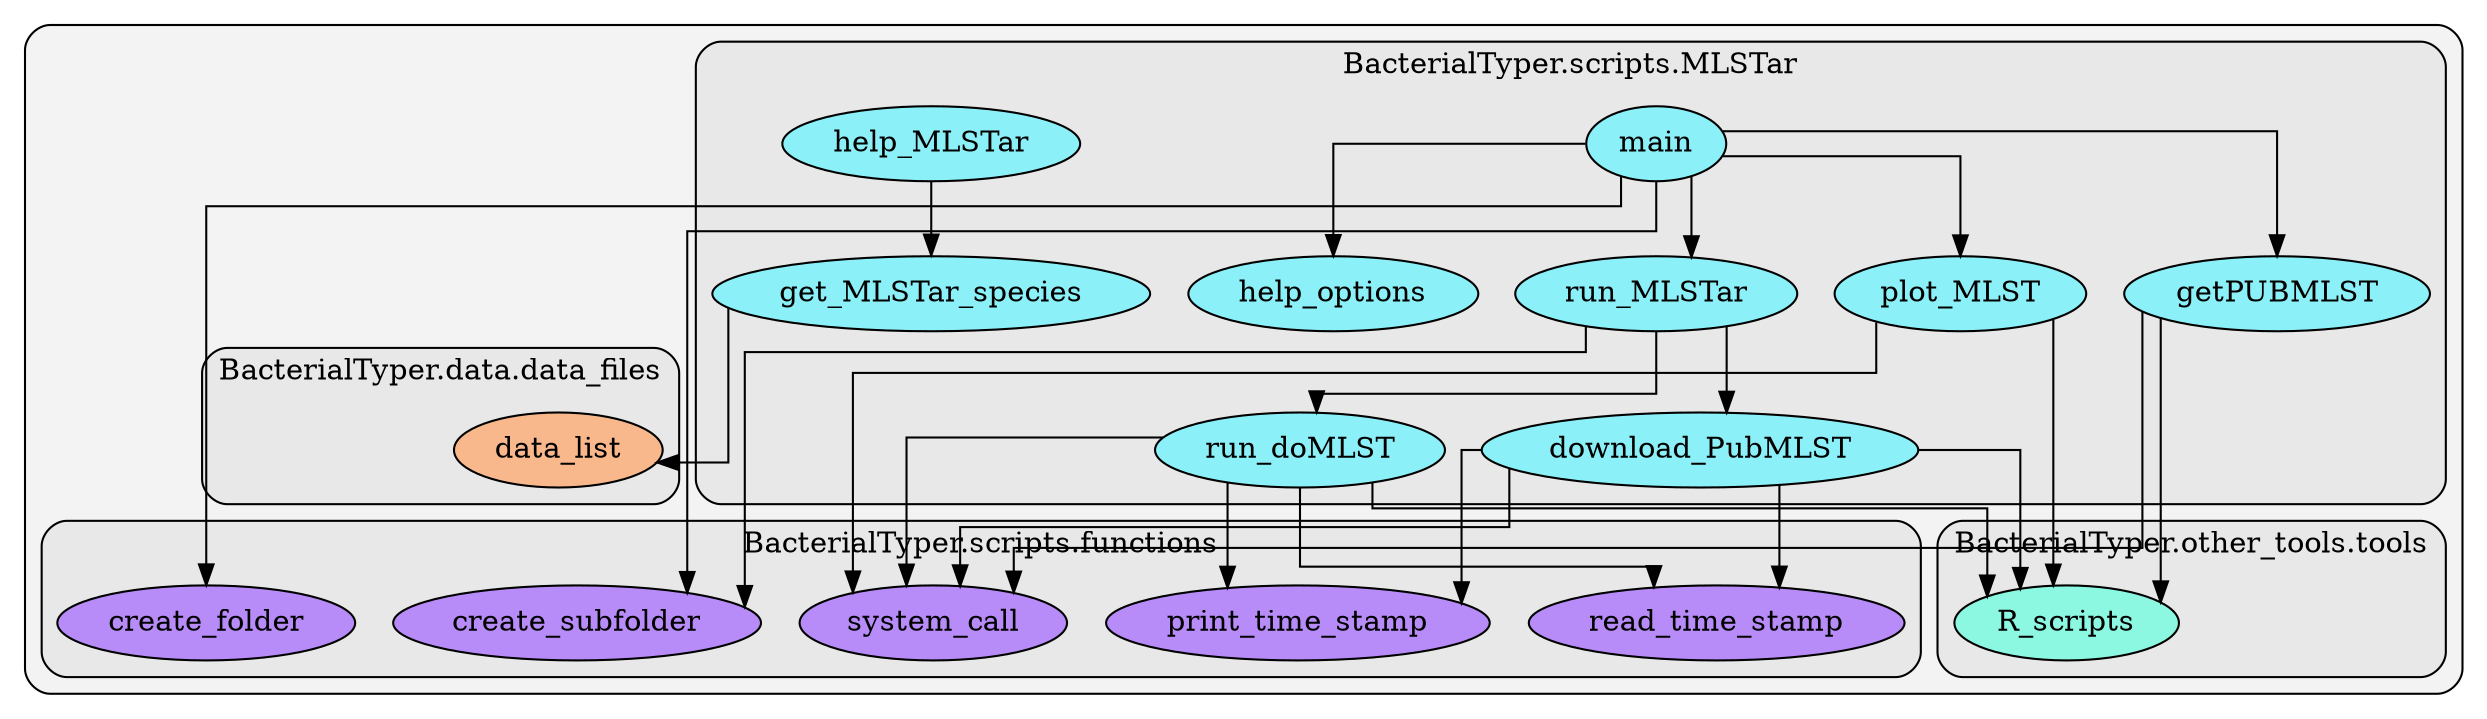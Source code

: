 digraph G {
    graph [splines=ortho, rankdir=TB, clusterrank="local"];
    subgraph cluster_G {

        graph [style="filled,rounded",fillcolor="#80808018", label=""];
        subgraph cluster_BacterialTyper__data__data_files {

            graph [style="filled,rounded",fillcolor="#80808018", label="BacterialTyper.data.data_files"];
            BacterialTyper__data__data_files__data_list [label="data_list", style="filled", fillcolor="#ffa365b2", fontcolor="#000000", group="3"];
        }
        subgraph cluster_BacterialTyper__other_tools__tools {

            graph [style="filled,rounded",fillcolor="#80808018", label="BacterialTyper.other_tools.tools"];
            BacterialTyper__other_tools__tools__R_scripts [label="R_scripts", style="filled", fillcolor="#65ffe0b2", fontcolor="#000000", group="21"];
        }
        subgraph cluster_BacterialTyper__other_tools__tools {

            graph [style="filled,rounded",fillcolor="#80808018", label="BacterialTyper.other_tools.tools"];
        }
        subgraph cluster_BacterialTyper__scripts__MLSTar {

            graph [style="filled,rounded",fillcolor="#80808018", label="BacterialTyper.scripts.MLSTar"];
            BacterialTyper__scripts__MLSTar__download_PubMLST [label="download_PubMLST", style="filled", fillcolor="#65f4ffb2", fontcolor="#000000", group="23"];
        }
        subgraph cluster_BacterialTyper__scripts__MLSTar {

            graph [style="filled,rounded",fillcolor="#80808018", label="BacterialTyper.scripts.MLSTar"];
            BacterialTyper__scripts__MLSTar__getPUBMLST [label="getPUBMLST", style="filled", fillcolor="#65f4ffb2", fontcolor="#000000", group="23"];
        }
        subgraph cluster_BacterialTyper__scripts__MLSTar {

            graph [style="filled,rounded",fillcolor="#80808018", label="BacterialTyper.scripts.MLSTar"];
            BacterialTyper__scripts__MLSTar__get_MLSTar_species [label="get_MLSTar_species", style="filled", fillcolor="#65f4ffb2", fontcolor="#000000", group="23"];
        }
        subgraph cluster_BacterialTyper__scripts__MLSTar {

            graph [style="filled,rounded",fillcolor="#80808018", label="BacterialTyper.scripts.MLSTar"];
            BacterialTyper__scripts__MLSTar__help_MLSTar [label="help_MLSTar", style="filled", fillcolor="#65f4ffb2", fontcolor="#000000", group="23"];
        }
        subgraph cluster_BacterialTyper__scripts__MLSTar {

            graph [style="filled,rounded",fillcolor="#80808018", label="BacterialTyper.scripts.MLSTar"];
            BacterialTyper__scripts__MLSTar__help_options [label="help_options", style="filled", fillcolor="#65f4ffb2", fontcolor="#000000", group="23"];
        }
        subgraph cluster_BacterialTyper__scripts__MLSTar {

            graph [style="filled,rounded",fillcolor="#80808018", label="BacterialTyper.scripts.MLSTar"];
            BacterialTyper__scripts__MLSTar__main [label="main", style="filled", fillcolor="#65f4ffb2", fontcolor="#000000", group="23"];
        }
        subgraph cluster_BacterialTyper__scripts__MLSTar {

            graph [style="filled,rounded",fillcolor="#80808018", label="BacterialTyper.scripts.MLSTar"];
            BacterialTyper__scripts__MLSTar__plot_MLST [label="plot_MLST", style="filled", fillcolor="#65f4ffb2", fontcolor="#000000", group="23"];
        }
        subgraph cluster_BacterialTyper__scripts__MLSTar {

            graph [style="filled,rounded",fillcolor="#80808018", label="BacterialTyper.scripts.MLSTar"];
            BacterialTyper__scripts__MLSTar__run_MLSTar [label="run_MLSTar", style="filled", fillcolor="#65f4ffb2", fontcolor="#000000", group="23"];
        }
        subgraph cluster_BacterialTyper__scripts__MLSTar {

            graph [style="filled,rounded",fillcolor="#80808018", label="BacterialTyper.scripts.MLSTar"];
            BacterialTyper__scripts__MLSTar__run_doMLST [label="run_doMLST", style="filled", fillcolor="#65f4ffb2", fontcolor="#000000", group="23"];
        }
        subgraph cluster_BacterialTyper__scripts__MLSTar {

            graph [style="filled,rounded",fillcolor="#80808018", label="BacterialTyper.scripts.MLSTar"];
        }
        subgraph cluster_BacterialTyper__scripts__functions {

            graph [style="filled,rounded",fillcolor="#80808018", label="BacterialTyper.scripts.functions"];
        }
        subgraph cluster_BacterialTyper__scripts__functions {

            graph [style="filled,rounded",fillcolor="#80808018", label="BacterialTyper.scripts.functions"];
        }
        subgraph cluster_BacterialTyper__scripts__functions {

            graph [style="filled,rounded",fillcolor="#80808018", label="BacterialTyper.scripts.functions"];
        }
        subgraph cluster_BacterialTyper__scripts__functions {

            graph [style="filled,rounded",fillcolor="#80808018", label="BacterialTyper.scripts.functions"];
        }
        subgraph cluster_BacterialTyper__scripts__functions {

            graph [style="filled,rounded",fillcolor="#80808018", label="BacterialTyper.scripts.functions"];
        }
        subgraph cluster_BacterialTyper__scripts__functions {

            graph [style="filled,rounded",fillcolor="#80808018", label="BacterialTyper.scripts.functions"];
            BacterialTyper__scripts__functions__create_folder [label="create_folder", style="filled", fillcolor="#a365ffb2", fontcolor="#000000", group="33"];
        }
        subgraph cluster_BacterialTyper__scripts__functions {

            graph [style="filled,rounded",fillcolor="#80808018", label="BacterialTyper.scripts.functions"];
        }
        subgraph cluster_BacterialTyper__scripts__functions {

            graph [style="filled,rounded",fillcolor="#80808018", label="BacterialTyper.scripts.functions"];
            BacterialTyper__scripts__functions__create_subfolder [label="create_subfolder", style="filled", fillcolor="#a365ffb2", fontcolor="#000000", group="33"];
        }
        subgraph cluster_BacterialTyper__scripts__functions {

            graph [style="filled,rounded",fillcolor="#80808018", label="BacterialTyper.scripts.functions"];
        }
        subgraph cluster_BacterialTyper__scripts__functions {

            graph [style="filled,rounded",fillcolor="#80808018", label="BacterialTyper.scripts.functions"];
        }
        subgraph cluster_BacterialTyper__scripts__functions {

            graph [style="filled,rounded",fillcolor="#80808018", label="BacterialTyper.scripts.functions"];
        }
        subgraph cluster_BacterialTyper__scripts__functions {

            graph [style="filled,rounded",fillcolor="#80808018", label="BacterialTyper.scripts.functions"];
        }
        subgraph cluster_BacterialTyper__scripts__functions {

            graph [style="filled,rounded",fillcolor="#80808018", label="BacterialTyper.scripts.functions"];
        }
        subgraph cluster_BacterialTyper__scripts__functions {

            graph [style="filled,rounded",fillcolor="#80808018", label="BacterialTyper.scripts.functions"];
        }
        subgraph cluster_BacterialTyper__scripts__functions {

            graph [style="filled,rounded",fillcolor="#80808018", label="BacterialTyper.scripts.functions"];
        }
        subgraph cluster_BacterialTyper__scripts__functions {

            graph [style="filled,rounded",fillcolor="#80808018", label="BacterialTyper.scripts.functions"];
        }
        subgraph cluster_BacterialTyper__scripts__functions {

            graph [style="filled,rounded",fillcolor="#80808018", label="BacterialTyper.scripts.functions"];
        }
        subgraph cluster_BacterialTyper__scripts__functions {

            graph [style="filled,rounded",fillcolor="#80808018", label="BacterialTyper.scripts.functions"];
        }
        subgraph cluster_BacterialTyper__scripts__functions {

            graph [style="filled,rounded",fillcolor="#80808018", label="BacterialTyper.scripts.functions"];
        }
        subgraph cluster_BacterialTyper__scripts__functions {

            graph [style="filled,rounded",fillcolor="#80808018", label="BacterialTyper.scripts.functions"];
        }
        subgraph cluster_BacterialTyper__scripts__functions {

            graph [style="filled,rounded",fillcolor="#80808018", label="BacterialTyper.scripts.functions"];
        }
        subgraph cluster_BacterialTyper__scripts__functions {

            graph [style="filled,rounded",fillcolor="#80808018", label="BacterialTyper.scripts.functions"];
        }
        subgraph cluster_BacterialTyper__scripts__functions {

            graph [style="filled,rounded",fillcolor="#80808018", label="BacterialTyper.scripts.functions"];
        }
        subgraph cluster_BacterialTyper__scripts__functions {

            graph [style="filled,rounded",fillcolor="#80808018", label="BacterialTyper.scripts.functions"];
        }
        subgraph cluster_BacterialTyper__scripts__functions {

            graph [style="filled,rounded",fillcolor="#80808018", label="BacterialTyper.scripts.functions"];
        }
        subgraph cluster_BacterialTyper__scripts__functions {

            graph [style="filled,rounded",fillcolor="#80808018", label="BacterialTyper.scripts.functions"];
        }
        subgraph cluster_BacterialTyper__scripts__functions {

            graph [style="filled,rounded",fillcolor="#80808018", label="BacterialTyper.scripts.functions"];
        }
        subgraph cluster_BacterialTyper__scripts__functions {

            graph [style="filled,rounded",fillcolor="#80808018", label="BacterialTyper.scripts.functions"];
        }
        subgraph cluster_BacterialTyper__scripts__functions {

            graph [style="filled,rounded",fillcolor="#80808018", label="BacterialTyper.scripts.functions"];
        }
        subgraph cluster_BacterialTyper__scripts__functions {

            graph [style="filled,rounded",fillcolor="#80808018", label="BacterialTyper.scripts.functions"];
            BacterialTyper__scripts__functions__print_time_stamp [label="print_time_stamp", style="filled", fillcolor="#a365ffb2", fontcolor="#000000", group="33"];
        }
        subgraph cluster_BacterialTyper__scripts__functions {

            graph [style="filled,rounded",fillcolor="#80808018", label="BacterialTyper.scripts.functions"];
        }
        subgraph cluster_BacterialTyper__scripts__functions {

            graph [style="filled,rounded",fillcolor="#80808018", label="BacterialTyper.scripts.functions"];
        }
        subgraph cluster_BacterialTyper__scripts__functions {

            graph [style="filled,rounded",fillcolor="#80808018", label="BacterialTyper.scripts.functions"];
            BacterialTyper__scripts__functions__read_time_stamp [label="read_time_stamp", style="filled", fillcolor="#a365ffb2", fontcolor="#000000", group="33"];
        }
        subgraph cluster_BacterialTyper__scripts__functions {

            graph [style="filled,rounded",fillcolor="#80808018", label="BacterialTyper.scripts.functions"];
        }
        subgraph cluster_BacterialTyper__scripts__functions {

            graph [style="filled,rounded",fillcolor="#80808018", label="BacterialTyper.scripts.functions"];
        }
        subgraph cluster_BacterialTyper__scripts__functions {

            graph [style="filled,rounded",fillcolor="#80808018", label="BacterialTyper.scripts.functions"];
        }
        subgraph cluster_BacterialTyper__scripts__functions {

            graph [style="filled,rounded",fillcolor="#80808018", label="BacterialTyper.scripts.functions"];
            BacterialTyper__scripts__functions__system_call [label="system_call", style="filled", fillcolor="#a365ffb2", fontcolor="#000000", group="33"];
        }
        subgraph cluster_BacterialTyper__scripts__functions {

            graph [style="filled,rounded",fillcolor="#80808018", label="BacterialTyper.scripts.functions"];
        }
        subgraph cluster_BacterialTyper__scripts__functions {

            graph [style="filled,rounded",fillcolor="#80808018", label="BacterialTyper.scripts.functions"];
        }
    }
        BacterialTyper__scripts__MLSTar__help_MLSTar -> BacterialTyper__scripts__MLSTar__get_MLSTar_species [style="solid", color="#000000"];
        BacterialTyper__scripts__MLSTar__run_MLSTar -> BacterialTyper__scripts__functions__create_subfolder [style="solid", color="#000000"];
        BacterialTyper__scripts__MLSTar__run_MLSTar -> BacterialTyper__scripts__MLSTar__run_doMLST [style="solid", color="#000000"];
        BacterialTyper__scripts__MLSTar__run_MLSTar -> BacterialTyper__scripts__MLSTar__download_PubMLST [style="solid", color="#000000"];
        BacterialTyper__scripts__MLSTar__run_doMLST -> BacterialTyper__scripts__functions__read_time_stamp [style="solid", color="#000000"];
        BacterialTyper__scripts__MLSTar__run_doMLST -> BacterialTyper__scripts__functions__system_call [style="solid", color="#000000"];
        BacterialTyper__scripts__MLSTar__run_doMLST -> BacterialTyper__scripts__functions__print_time_stamp [style="solid", color="#000000"];
        BacterialTyper__scripts__MLSTar__run_doMLST -> BacterialTyper__other_tools__tools__R_scripts [style="solid", color="#000000"];
        BacterialTyper__scripts__MLSTar__get_MLSTar_species -> BacterialTyper__data__data_files__data_list [style="solid", color="#000000"];
        BacterialTyper__scripts__MLSTar__getPUBMLST -> BacterialTyper__other_tools__tools__R_scripts [style="solid", color="#000000"];
        BacterialTyper__scripts__MLSTar__getPUBMLST -> BacterialTyper__scripts__functions__system_call [style="solid", color="#000000"];
        BacterialTyper__scripts__MLSTar__plot_MLST -> BacterialTyper__other_tools__tools__R_scripts [style="solid", color="#000000"];
        BacterialTyper__scripts__MLSTar__plot_MLST -> BacterialTyper__scripts__functions__system_call [style="solid", color="#000000"];
        BacterialTyper__scripts__MLSTar__download_PubMLST -> BacterialTyper__scripts__functions__read_time_stamp [style="solid", color="#000000"];
        BacterialTyper__scripts__MLSTar__download_PubMLST -> BacterialTyper__scripts__functions__system_call [style="solid", color="#000000"];
        BacterialTyper__scripts__MLSTar__download_PubMLST -> BacterialTyper__scripts__functions__print_time_stamp [style="solid", color="#000000"];
        BacterialTyper__scripts__MLSTar__download_PubMLST -> BacterialTyper__other_tools__tools__R_scripts [style="solid", color="#000000"];
        BacterialTyper__scripts__MLSTar__main -> BacterialTyper__scripts__MLSTar__help_options [style="solid", color="#000000"];
        BacterialTyper__scripts__MLSTar__main -> BacterialTyper__scripts__MLSTar__run_MLSTar [style="solid", color="#000000"];
        BacterialTyper__scripts__MLSTar__main -> BacterialTyper__scripts__functions__create_subfolder [style="solid", color="#000000"];
        BacterialTyper__scripts__MLSTar__main -> BacterialTyper__scripts__functions__create_folder [style="solid", color="#000000"];
        BacterialTyper__scripts__MLSTar__main -> BacterialTyper__scripts__MLSTar__plot_MLST [style="solid", color="#000000"];
        BacterialTyper__scripts__MLSTar__main -> BacterialTyper__scripts__MLSTar__getPUBMLST [style="solid", color="#000000"];
    }
